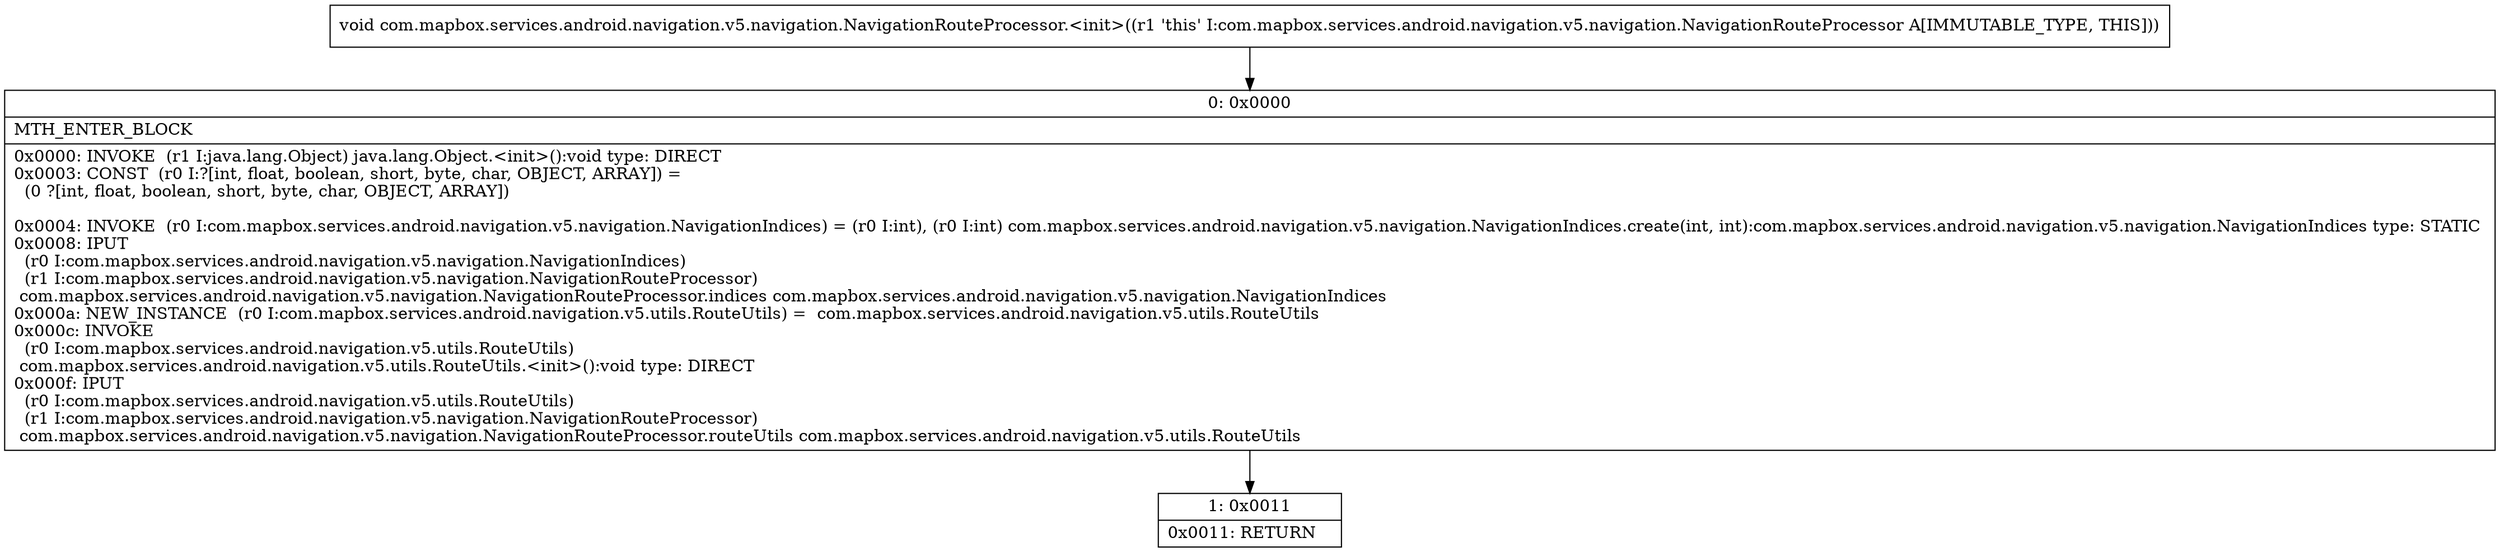 digraph "CFG forcom.mapbox.services.android.navigation.v5.navigation.NavigationRouteProcessor.\<init\>()V" {
Node_0 [shape=record,label="{0\:\ 0x0000|MTH_ENTER_BLOCK\l|0x0000: INVOKE  (r1 I:java.lang.Object) java.lang.Object.\<init\>():void type: DIRECT \l0x0003: CONST  (r0 I:?[int, float, boolean, short, byte, char, OBJECT, ARRAY]) = \l  (0 ?[int, float, boolean, short, byte, char, OBJECT, ARRAY])\l \l0x0004: INVOKE  (r0 I:com.mapbox.services.android.navigation.v5.navigation.NavigationIndices) = (r0 I:int), (r0 I:int) com.mapbox.services.android.navigation.v5.navigation.NavigationIndices.create(int, int):com.mapbox.services.android.navigation.v5.navigation.NavigationIndices type: STATIC \l0x0008: IPUT  \l  (r0 I:com.mapbox.services.android.navigation.v5.navigation.NavigationIndices)\l  (r1 I:com.mapbox.services.android.navigation.v5.navigation.NavigationRouteProcessor)\l com.mapbox.services.android.navigation.v5.navigation.NavigationRouteProcessor.indices com.mapbox.services.android.navigation.v5.navigation.NavigationIndices \l0x000a: NEW_INSTANCE  (r0 I:com.mapbox.services.android.navigation.v5.utils.RouteUtils) =  com.mapbox.services.android.navigation.v5.utils.RouteUtils \l0x000c: INVOKE  \l  (r0 I:com.mapbox.services.android.navigation.v5.utils.RouteUtils)\l com.mapbox.services.android.navigation.v5.utils.RouteUtils.\<init\>():void type: DIRECT \l0x000f: IPUT  \l  (r0 I:com.mapbox.services.android.navigation.v5.utils.RouteUtils)\l  (r1 I:com.mapbox.services.android.navigation.v5.navigation.NavigationRouteProcessor)\l com.mapbox.services.android.navigation.v5.navigation.NavigationRouteProcessor.routeUtils com.mapbox.services.android.navigation.v5.utils.RouteUtils \l}"];
Node_1 [shape=record,label="{1\:\ 0x0011|0x0011: RETURN   \l}"];
MethodNode[shape=record,label="{void com.mapbox.services.android.navigation.v5.navigation.NavigationRouteProcessor.\<init\>((r1 'this' I:com.mapbox.services.android.navigation.v5.navigation.NavigationRouteProcessor A[IMMUTABLE_TYPE, THIS])) }"];
MethodNode -> Node_0;
Node_0 -> Node_1;
}

